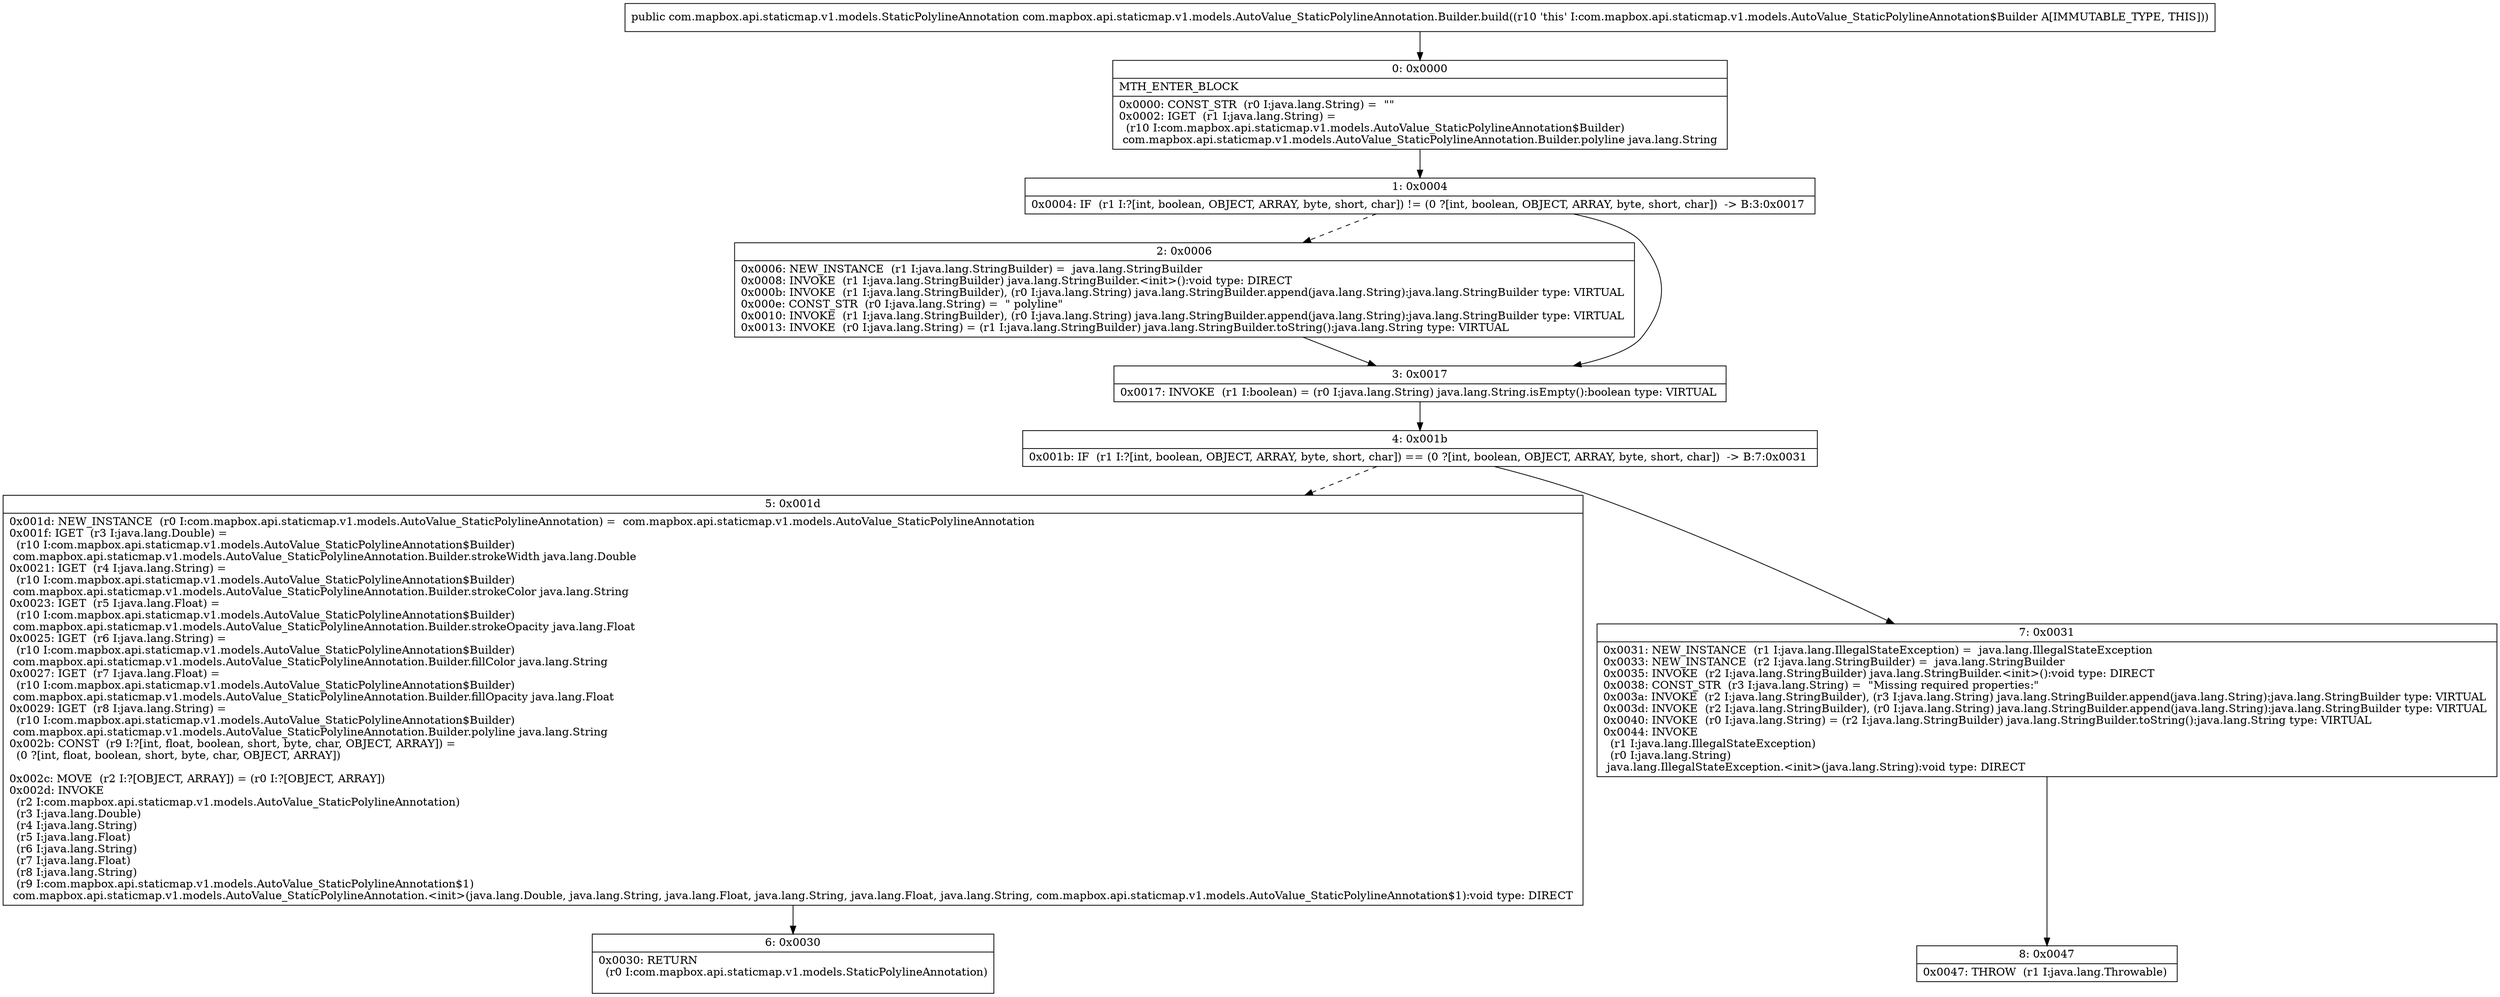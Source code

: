 digraph "CFG forcom.mapbox.api.staticmap.v1.models.AutoValue_StaticPolylineAnnotation.Builder.build()Lcom\/mapbox\/api\/staticmap\/v1\/models\/StaticPolylineAnnotation;" {
Node_0 [shape=record,label="{0\:\ 0x0000|MTH_ENTER_BLOCK\l|0x0000: CONST_STR  (r0 I:java.lang.String) =  \"\" \l0x0002: IGET  (r1 I:java.lang.String) = \l  (r10 I:com.mapbox.api.staticmap.v1.models.AutoValue_StaticPolylineAnnotation$Builder)\l com.mapbox.api.staticmap.v1.models.AutoValue_StaticPolylineAnnotation.Builder.polyline java.lang.String \l}"];
Node_1 [shape=record,label="{1\:\ 0x0004|0x0004: IF  (r1 I:?[int, boolean, OBJECT, ARRAY, byte, short, char]) != (0 ?[int, boolean, OBJECT, ARRAY, byte, short, char])  \-\> B:3:0x0017 \l}"];
Node_2 [shape=record,label="{2\:\ 0x0006|0x0006: NEW_INSTANCE  (r1 I:java.lang.StringBuilder) =  java.lang.StringBuilder \l0x0008: INVOKE  (r1 I:java.lang.StringBuilder) java.lang.StringBuilder.\<init\>():void type: DIRECT \l0x000b: INVOKE  (r1 I:java.lang.StringBuilder), (r0 I:java.lang.String) java.lang.StringBuilder.append(java.lang.String):java.lang.StringBuilder type: VIRTUAL \l0x000e: CONST_STR  (r0 I:java.lang.String) =  \" polyline\" \l0x0010: INVOKE  (r1 I:java.lang.StringBuilder), (r0 I:java.lang.String) java.lang.StringBuilder.append(java.lang.String):java.lang.StringBuilder type: VIRTUAL \l0x0013: INVOKE  (r0 I:java.lang.String) = (r1 I:java.lang.StringBuilder) java.lang.StringBuilder.toString():java.lang.String type: VIRTUAL \l}"];
Node_3 [shape=record,label="{3\:\ 0x0017|0x0017: INVOKE  (r1 I:boolean) = (r0 I:java.lang.String) java.lang.String.isEmpty():boolean type: VIRTUAL \l}"];
Node_4 [shape=record,label="{4\:\ 0x001b|0x001b: IF  (r1 I:?[int, boolean, OBJECT, ARRAY, byte, short, char]) == (0 ?[int, boolean, OBJECT, ARRAY, byte, short, char])  \-\> B:7:0x0031 \l}"];
Node_5 [shape=record,label="{5\:\ 0x001d|0x001d: NEW_INSTANCE  (r0 I:com.mapbox.api.staticmap.v1.models.AutoValue_StaticPolylineAnnotation) =  com.mapbox.api.staticmap.v1.models.AutoValue_StaticPolylineAnnotation \l0x001f: IGET  (r3 I:java.lang.Double) = \l  (r10 I:com.mapbox.api.staticmap.v1.models.AutoValue_StaticPolylineAnnotation$Builder)\l com.mapbox.api.staticmap.v1.models.AutoValue_StaticPolylineAnnotation.Builder.strokeWidth java.lang.Double \l0x0021: IGET  (r4 I:java.lang.String) = \l  (r10 I:com.mapbox.api.staticmap.v1.models.AutoValue_StaticPolylineAnnotation$Builder)\l com.mapbox.api.staticmap.v1.models.AutoValue_StaticPolylineAnnotation.Builder.strokeColor java.lang.String \l0x0023: IGET  (r5 I:java.lang.Float) = \l  (r10 I:com.mapbox.api.staticmap.v1.models.AutoValue_StaticPolylineAnnotation$Builder)\l com.mapbox.api.staticmap.v1.models.AutoValue_StaticPolylineAnnotation.Builder.strokeOpacity java.lang.Float \l0x0025: IGET  (r6 I:java.lang.String) = \l  (r10 I:com.mapbox.api.staticmap.v1.models.AutoValue_StaticPolylineAnnotation$Builder)\l com.mapbox.api.staticmap.v1.models.AutoValue_StaticPolylineAnnotation.Builder.fillColor java.lang.String \l0x0027: IGET  (r7 I:java.lang.Float) = \l  (r10 I:com.mapbox.api.staticmap.v1.models.AutoValue_StaticPolylineAnnotation$Builder)\l com.mapbox.api.staticmap.v1.models.AutoValue_StaticPolylineAnnotation.Builder.fillOpacity java.lang.Float \l0x0029: IGET  (r8 I:java.lang.String) = \l  (r10 I:com.mapbox.api.staticmap.v1.models.AutoValue_StaticPolylineAnnotation$Builder)\l com.mapbox.api.staticmap.v1.models.AutoValue_StaticPolylineAnnotation.Builder.polyline java.lang.String \l0x002b: CONST  (r9 I:?[int, float, boolean, short, byte, char, OBJECT, ARRAY]) = \l  (0 ?[int, float, boolean, short, byte, char, OBJECT, ARRAY])\l \l0x002c: MOVE  (r2 I:?[OBJECT, ARRAY]) = (r0 I:?[OBJECT, ARRAY]) \l0x002d: INVOKE  \l  (r2 I:com.mapbox.api.staticmap.v1.models.AutoValue_StaticPolylineAnnotation)\l  (r3 I:java.lang.Double)\l  (r4 I:java.lang.String)\l  (r5 I:java.lang.Float)\l  (r6 I:java.lang.String)\l  (r7 I:java.lang.Float)\l  (r8 I:java.lang.String)\l  (r9 I:com.mapbox.api.staticmap.v1.models.AutoValue_StaticPolylineAnnotation$1)\l com.mapbox.api.staticmap.v1.models.AutoValue_StaticPolylineAnnotation.\<init\>(java.lang.Double, java.lang.String, java.lang.Float, java.lang.String, java.lang.Float, java.lang.String, com.mapbox.api.staticmap.v1.models.AutoValue_StaticPolylineAnnotation$1):void type: DIRECT \l}"];
Node_6 [shape=record,label="{6\:\ 0x0030|0x0030: RETURN  \l  (r0 I:com.mapbox.api.staticmap.v1.models.StaticPolylineAnnotation)\l \l}"];
Node_7 [shape=record,label="{7\:\ 0x0031|0x0031: NEW_INSTANCE  (r1 I:java.lang.IllegalStateException) =  java.lang.IllegalStateException \l0x0033: NEW_INSTANCE  (r2 I:java.lang.StringBuilder) =  java.lang.StringBuilder \l0x0035: INVOKE  (r2 I:java.lang.StringBuilder) java.lang.StringBuilder.\<init\>():void type: DIRECT \l0x0038: CONST_STR  (r3 I:java.lang.String) =  \"Missing required properties:\" \l0x003a: INVOKE  (r2 I:java.lang.StringBuilder), (r3 I:java.lang.String) java.lang.StringBuilder.append(java.lang.String):java.lang.StringBuilder type: VIRTUAL \l0x003d: INVOKE  (r2 I:java.lang.StringBuilder), (r0 I:java.lang.String) java.lang.StringBuilder.append(java.lang.String):java.lang.StringBuilder type: VIRTUAL \l0x0040: INVOKE  (r0 I:java.lang.String) = (r2 I:java.lang.StringBuilder) java.lang.StringBuilder.toString():java.lang.String type: VIRTUAL \l0x0044: INVOKE  \l  (r1 I:java.lang.IllegalStateException)\l  (r0 I:java.lang.String)\l java.lang.IllegalStateException.\<init\>(java.lang.String):void type: DIRECT \l}"];
Node_8 [shape=record,label="{8\:\ 0x0047|0x0047: THROW  (r1 I:java.lang.Throwable) \l}"];
MethodNode[shape=record,label="{public com.mapbox.api.staticmap.v1.models.StaticPolylineAnnotation com.mapbox.api.staticmap.v1.models.AutoValue_StaticPolylineAnnotation.Builder.build((r10 'this' I:com.mapbox.api.staticmap.v1.models.AutoValue_StaticPolylineAnnotation$Builder A[IMMUTABLE_TYPE, THIS])) }"];
MethodNode -> Node_0;
Node_0 -> Node_1;
Node_1 -> Node_2[style=dashed];
Node_1 -> Node_3;
Node_2 -> Node_3;
Node_3 -> Node_4;
Node_4 -> Node_5[style=dashed];
Node_4 -> Node_7;
Node_5 -> Node_6;
Node_7 -> Node_8;
}

